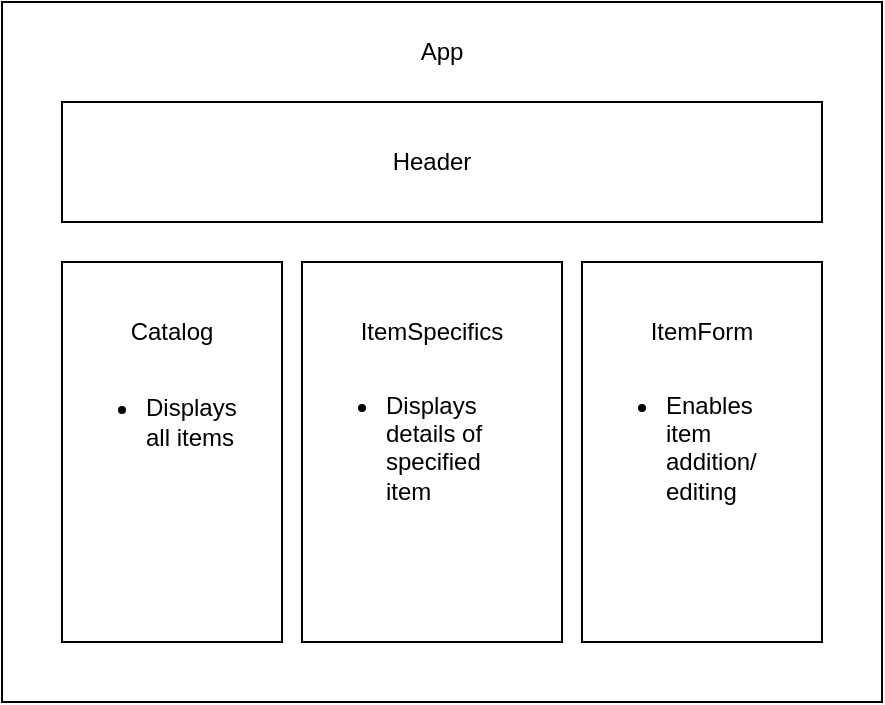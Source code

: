 <mxfile>
    <diagram id="2QGr61L5gZW6j9x9XNAe" name="Page-1">
        <mxGraphModel dx="1588" dy="1859" grid="1" gridSize="10" guides="1" tooltips="1" connect="1" arrows="1" fold="1" page="1" pageScale="1" pageWidth="850" pageHeight="1100" math="0" shadow="0">
            <root>
                <mxCell id="0"/>
                <mxCell id="1" parent="0"/>
                <mxCell id="12" value="" style="rounded=0;whiteSpace=wrap;html=1;" parent="1" vertex="1">
                    <mxGeometry x="-40" y="-60" width="440" height="350" as="geometry"/>
                </mxCell>
                <mxCell id="3" value="" style="rounded=0;whiteSpace=wrap;html=1;" parent="1" vertex="1">
                    <mxGeometry x="-10" y="-10" width="380" height="60" as="geometry"/>
                </mxCell>
                <mxCell id="4" value="" style="rounded=0;whiteSpace=wrap;html=1;" parent="1" vertex="1">
                    <mxGeometry x="-10" y="70" width="110" height="190" as="geometry"/>
                </mxCell>
                <mxCell id="5" value="" style="rounded=0;whiteSpace=wrap;html=1;" parent="1" vertex="1">
                    <mxGeometry x="110" y="70" width="130" height="190" as="geometry"/>
                </mxCell>
                <mxCell id="8" value="Catalog" style="text;html=1;strokeColor=none;fillColor=none;align=center;verticalAlign=middle;whiteSpace=wrap;rounded=0;" parent="1" vertex="1">
                    <mxGeometry x="15" y="90" width="60" height="30" as="geometry"/>
                </mxCell>
                <mxCell id="9" value="ItemSpecifics" style="text;html=1;strokeColor=none;fillColor=none;align=center;verticalAlign=middle;whiteSpace=wrap;rounded=0;" parent="1" vertex="1">
                    <mxGeometry x="145" y="90" width="60" height="30" as="geometry"/>
                </mxCell>
                <mxCell id="11" value="ItemForm" style="text;html=1;strokeColor=none;fillColor=none;align=center;verticalAlign=middle;whiteSpace=wrap;rounded=0;" parent="1" vertex="1">
                    <mxGeometry x="260" y="120" width="60" height="30" as="geometry"/>
                </mxCell>
                <mxCell id="13" value="App" style="text;html=1;strokeColor=none;fillColor=none;align=center;verticalAlign=middle;whiteSpace=wrap;rounded=0;" parent="1" vertex="1">
                    <mxGeometry x="150" y="-50" width="60" height="30" as="geometry"/>
                </mxCell>
                <mxCell id="17" value="" style="rounded=0;whiteSpace=wrap;html=1;" parent="1" vertex="1">
                    <mxGeometry x="250" y="70" width="120" height="190" as="geometry"/>
                </mxCell>
                <mxCell id="18" value="Header" style="text;html=1;strokeColor=none;fillColor=none;align=center;verticalAlign=middle;whiteSpace=wrap;rounded=0;" parent="1" vertex="1">
                    <mxGeometry x="145" y="5" width="60" height="30" as="geometry"/>
                </mxCell>
                <mxCell id="19" value="ItemForm" style="text;html=1;strokeColor=none;fillColor=none;align=center;verticalAlign=middle;whiteSpace=wrap;rounded=0;" parent="1" vertex="1">
                    <mxGeometry x="280" y="90" width="60" height="30" as="geometry"/>
                </mxCell>
                <mxCell id="20" value="&lt;ul&gt;&lt;li&gt;Displays all items&amp;nbsp;&lt;/li&gt;&lt;/ul&gt;" style="text;strokeColor=none;fillColor=none;html=1;whiteSpace=wrap;verticalAlign=middle;overflow=hidden;" parent="1" vertex="1">
                    <mxGeometry x="-10" y="110" width="100" height="80" as="geometry"/>
                </mxCell>
                <mxCell id="21" value="&lt;ul&gt;&lt;li&gt;Displays details of specified item&amp;nbsp;&lt;/li&gt;&lt;/ul&gt;" style="text;strokeColor=none;fillColor=none;html=1;whiteSpace=wrap;verticalAlign=middle;overflow=hidden;" parent="1" vertex="1">
                    <mxGeometry x="110" y="120" width="100" height="80" as="geometry"/>
                </mxCell>
                <mxCell id="22" value="&lt;ul&gt;&lt;li&gt;Enables item addition/ editing&lt;/li&gt;&lt;/ul&gt;" style="text;strokeColor=none;fillColor=none;html=1;whiteSpace=wrap;verticalAlign=middle;overflow=hidden;" parent="1" vertex="1">
                    <mxGeometry x="250" y="120" width="100" height="80" as="geometry"/>
                </mxCell>
            </root>
        </mxGraphModel>
    </diagram>
</mxfile>